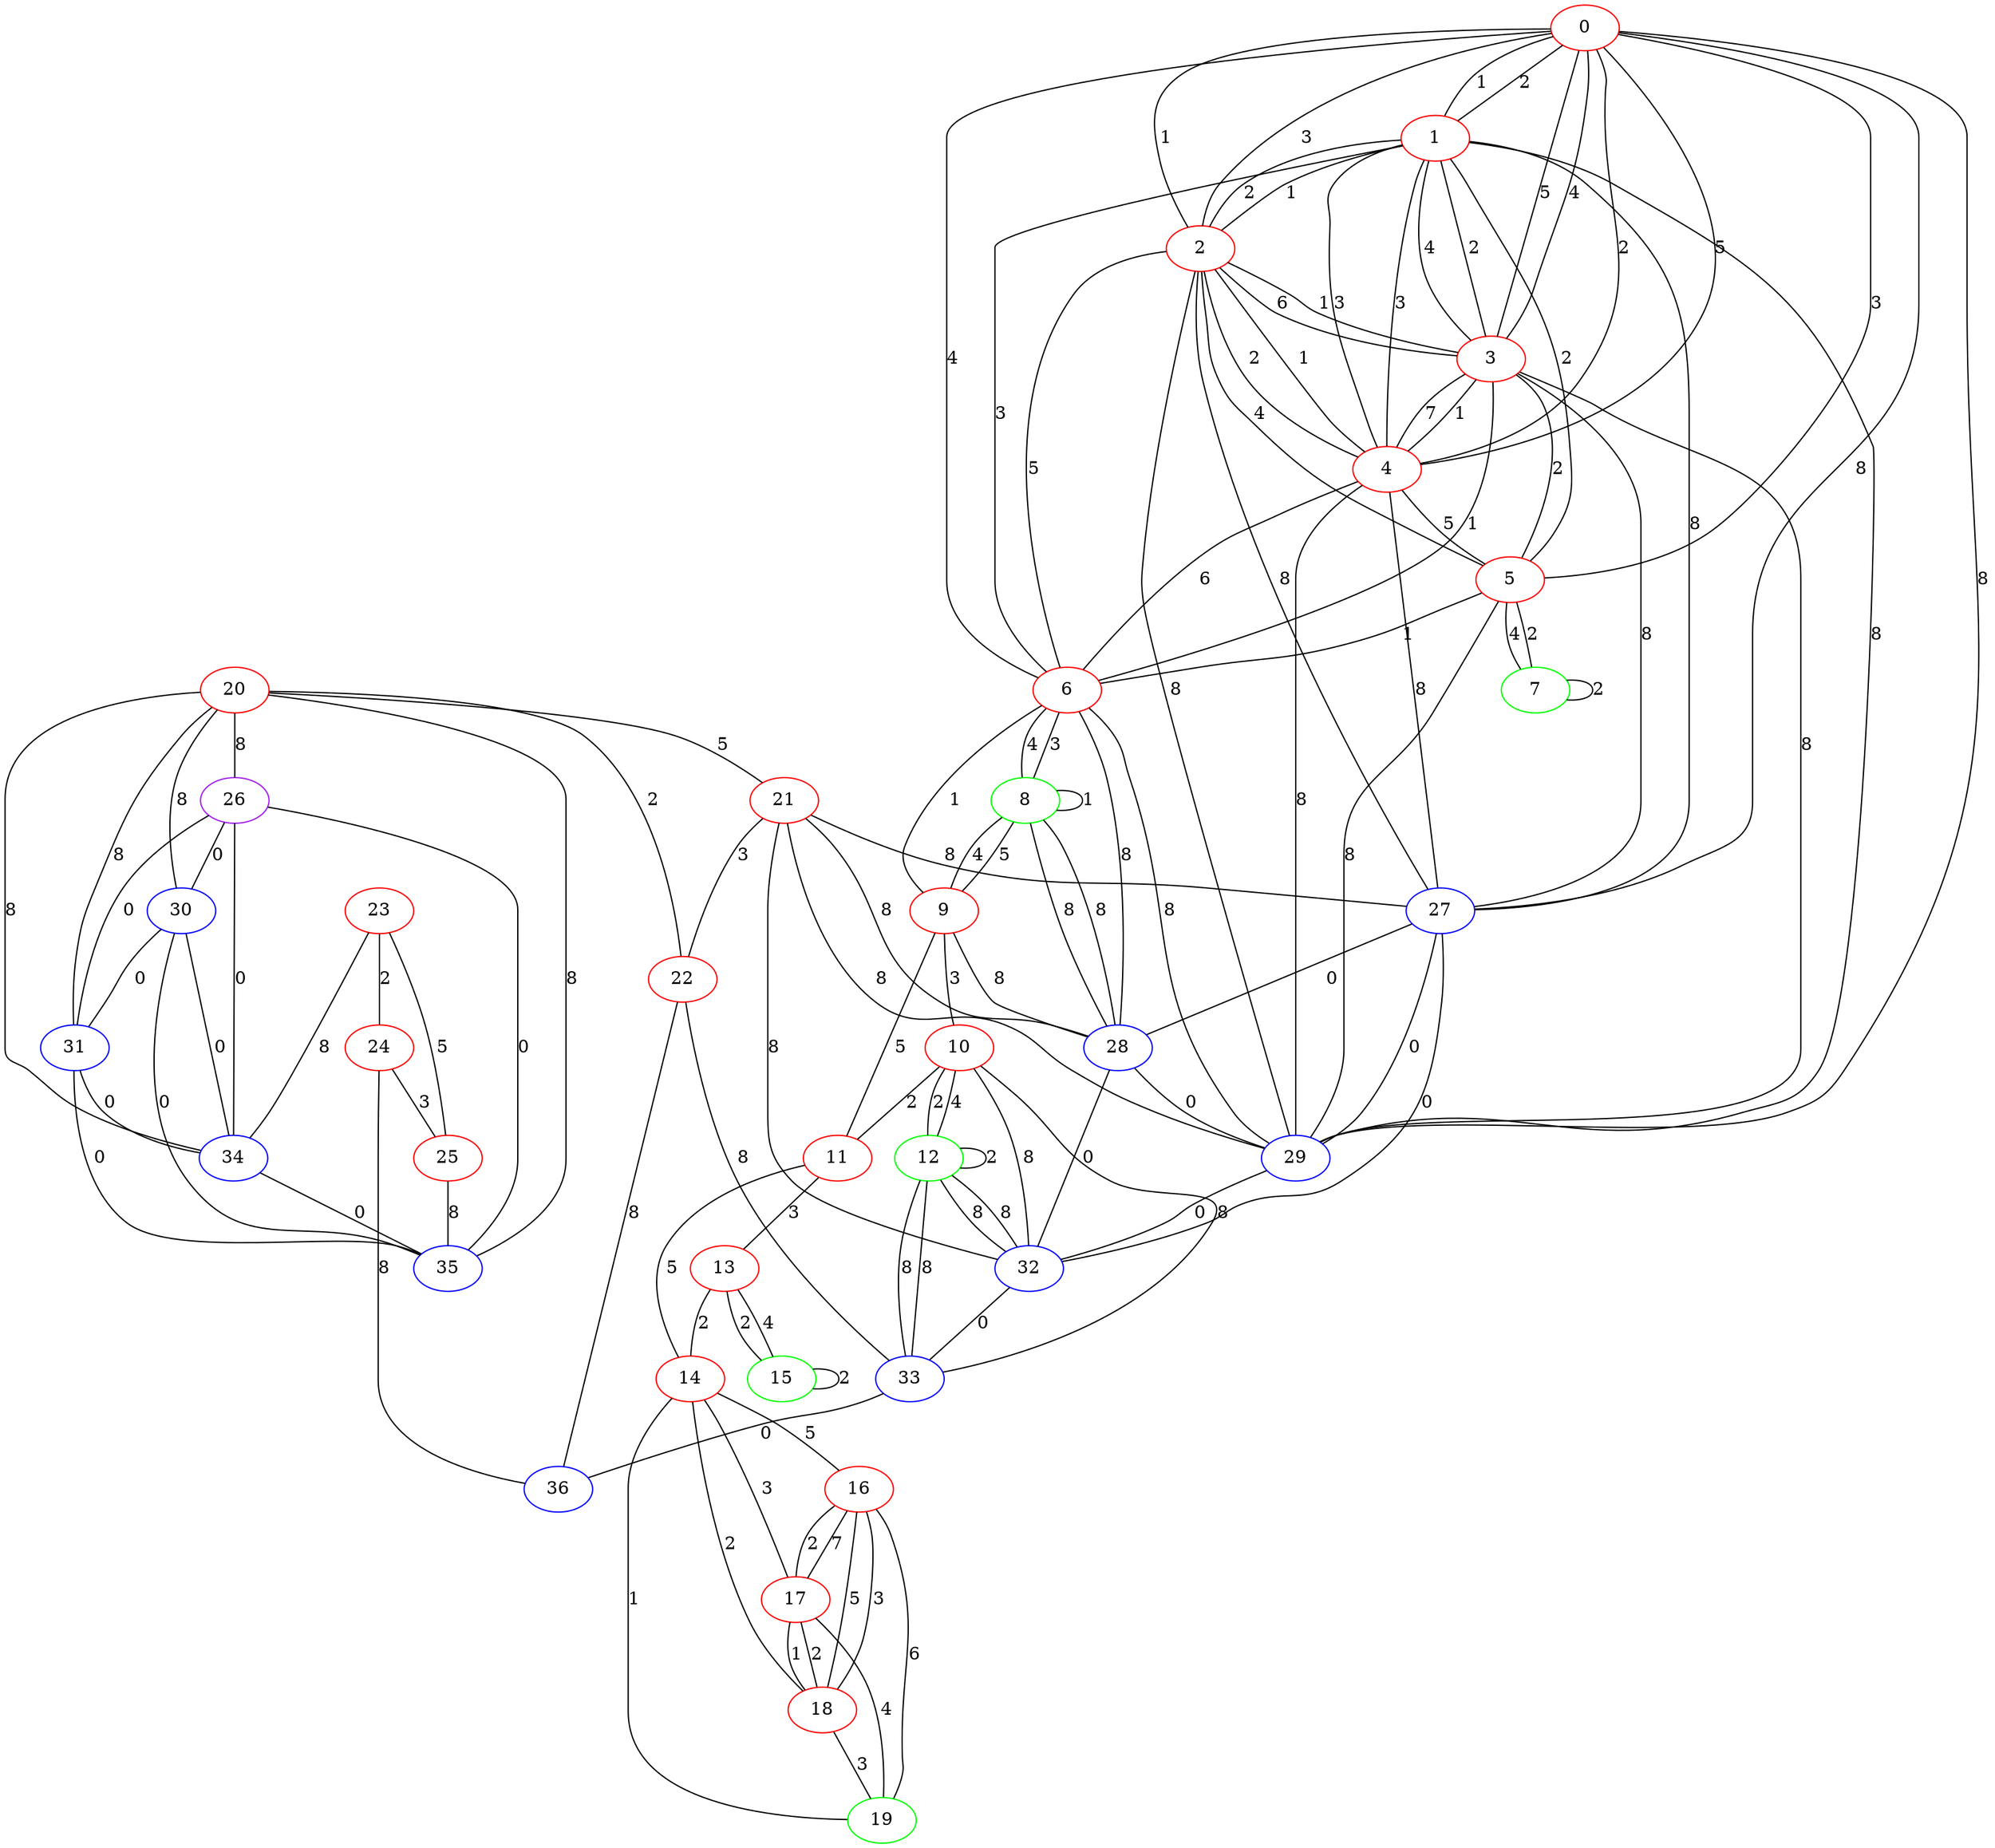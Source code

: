 graph "" {
0 [color=red, weight=1];
1 [color=red, weight=1];
2 [color=red, weight=1];
3 [color=red, weight=1];
4 [color=red, weight=1];
5 [color=red, weight=1];
6 [color=red, weight=1];
7 [color=green, weight=2];
8 [color=green, weight=2];
9 [color=red, weight=1];
10 [color=red, weight=1];
11 [color=red, weight=1];
12 [color=green, weight=2];
13 [color=red, weight=1];
14 [color=red, weight=1];
15 [color=green, weight=2];
16 [color=red, weight=1];
17 [color=red, weight=1];
18 [color=red, weight=1];
19 [color=green, weight=2];
20 [color=red, weight=1];
21 [color=red, weight=1];
22 [color=red, weight=1];
23 [color=red, weight=1];
24 [color=red, weight=1];
25 [color=red, weight=1];
26 [color=purple, weight=4];
27 [color=blue, weight=3];
28 [color=blue, weight=3];
29 [color=blue, weight=3];
30 [color=blue, weight=3];
31 [color=blue, weight=3];
32 [color=blue, weight=3];
33 [color=blue, weight=3];
34 [color=blue, weight=3];
35 [color=blue, weight=3];
36 [color=blue, weight=3];
0 -- 1  [key=0, label=1];
0 -- 1  [key=1, label=2];
0 -- 2  [key=0, label=1];
0 -- 2  [key=1, label=3];
0 -- 3  [key=0, label=5];
0 -- 3  [key=1, label=4];
0 -- 4  [key=0, label=2];
0 -- 4  [key=1, label=5];
0 -- 5  [key=0, label=3];
0 -- 6  [key=0, label=4];
0 -- 27  [key=0, label=8];
0 -- 29  [key=0, label=8];
1 -- 2  [key=0, label=2];
1 -- 2  [key=1, label=1];
1 -- 3  [key=0, label=4];
1 -- 3  [key=1, label=2];
1 -- 4  [key=0, label=3];
1 -- 4  [key=1, label=3];
1 -- 5  [key=0, label=2];
1 -- 6  [key=0, label=3];
1 -- 27  [key=0, label=8];
1 -- 29  [key=0, label=8];
2 -- 3  [key=0, label=6];
2 -- 3  [key=1, label=1];
2 -- 4  [key=0, label=1];
2 -- 4  [key=1, label=2];
2 -- 5  [key=0, label=4];
2 -- 6  [key=0, label=5];
2 -- 27  [key=0, label=8];
2 -- 29  [key=0, label=8];
3 -- 4  [key=0, label=7];
3 -- 4  [key=1, label=1];
3 -- 5  [key=0, label=2];
3 -- 6  [key=0, label=1];
3 -- 27  [key=0, label=8];
3 -- 29  [key=0, label=8];
4 -- 5  [key=0, label=5];
4 -- 6  [key=0, label=6];
4 -- 27  [key=0, label=8];
4 -- 29  [key=0, label=8];
5 -- 6  [key=0, label=1];
5 -- 7  [key=0, label=2];
5 -- 7  [key=1, label=4];
5 -- 29  [key=0, label=8];
6 -- 8  [key=0, label=3];
6 -- 8  [key=1, label=4];
6 -- 9  [key=0, label=1];
6 -- 28  [key=0, label=8];
6 -- 29  [key=0, label=8];
7 -- 7  [key=0, label=2];
8 -- 8  [key=0, label=1];
8 -- 9  [key=0, label=4];
8 -- 9  [key=1, label=5];
8 -- 28  [key=0, label=8];
8 -- 28  [key=1, label=8];
9 -- 10  [key=0, label=3];
9 -- 11  [key=0, label=5];
9 -- 28  [key=0, label=8];
10 -- 32  [key=0, label=8];
10 -- 11  [key=0, label=2];
10 -- 12  [key=0, label=2];
10 -- 12  [key=1, label=4];
10 -- 33  [key=0, label=8];
11 -- 13  [key=0, label=3];
11 -- 14  [key=0, label=5];
12 -- 32  [key=0, label=8];
12 -- 32  [key=1, label=8];
12 -- 33  [key=0, label=8];
12 -- 33  [key=1, label=8];
12 -- 12  [key=0, label=2];
13 -- 14  [key=0, label=2];
13 -- 15  [key=0, label=2];
13 -- 15  [key=1, label=4];
14 -- 16  [key=0, label=5];
14 -- 17  [key=0, label=3];
14 -- 18  [key=0, label=2];
14 -- 19  [key=0, label=1];
15 -- 15  [key=0, label=2];
16 -- 17  [key=0, label=7];
16 -- 17  [key=1, label=2];
16 -- 18  [key=0, label=5];
16 -- 18  [key=1, label=3];
16 -- 19  [key=0, label=6];
17 -- 18  [key=0, label=2];
17 -- 18  [key=1, label=1];
17 -- 19  [key=0, label=4];
18 -- 19  [key=0, label=3];
20 -- 34  [key=0, label=8];
20 -- 35  [key=0, label=8];
20 -- 21  [key=0, label=5];
20 -- 22  [key=0, label=2];
20 -- 26  [key=0, label=8];
20 -- 30  [key=0, label=8];
20 -- 31  [key=0, label=8];
21 -- 32  [key=0, label=8];
21 -- 22  [key=0, label=3];
21 -- 27  [key=0, label=8];
21 -- 28  [key=0, label=8];
21 -- 29  [key=0, label=8];
22 -- 33  [key=0, label=8];
22 -- 36  [key=0, label=8];
23 -- 24  [key=0, label=2];
23 -- 25  [key=0, label=5];
23 -- 34  [key=0, label=8];
24 -- 25  [key=0, label=3];
24 -- 36  [key=0, label=8];
25 -- 35  [key=0, label=8];
26 -- 34  [key=0, label=0];
26 -- 35  [key=0, label=0];
26 -- 30  [key=0, label=0];
26 -- 31  [key=0, label=0];
27 -- 32  [key=0, label=0];
27 -- 28  [key=0, label=0];
27 -- 29  [key=0, label=0];
28 -- 32  [key=0, label=0];
28 -- 29  [key=0, label=0];
29 -- 32  [key=0, label=0];
30 -- 35  [key=0, label=0];
30 -- 34  [key=0, label=0];
30 -- 31  [key=0, label=0];
31 -- 35  [key=0, label=0];
31 -- 34  [key=0, label=0];
32 -- 33  [key=0, label=0];
33 -- 36  [key=0, label=0];
34 -- 35  [key=0, label=0];
}
